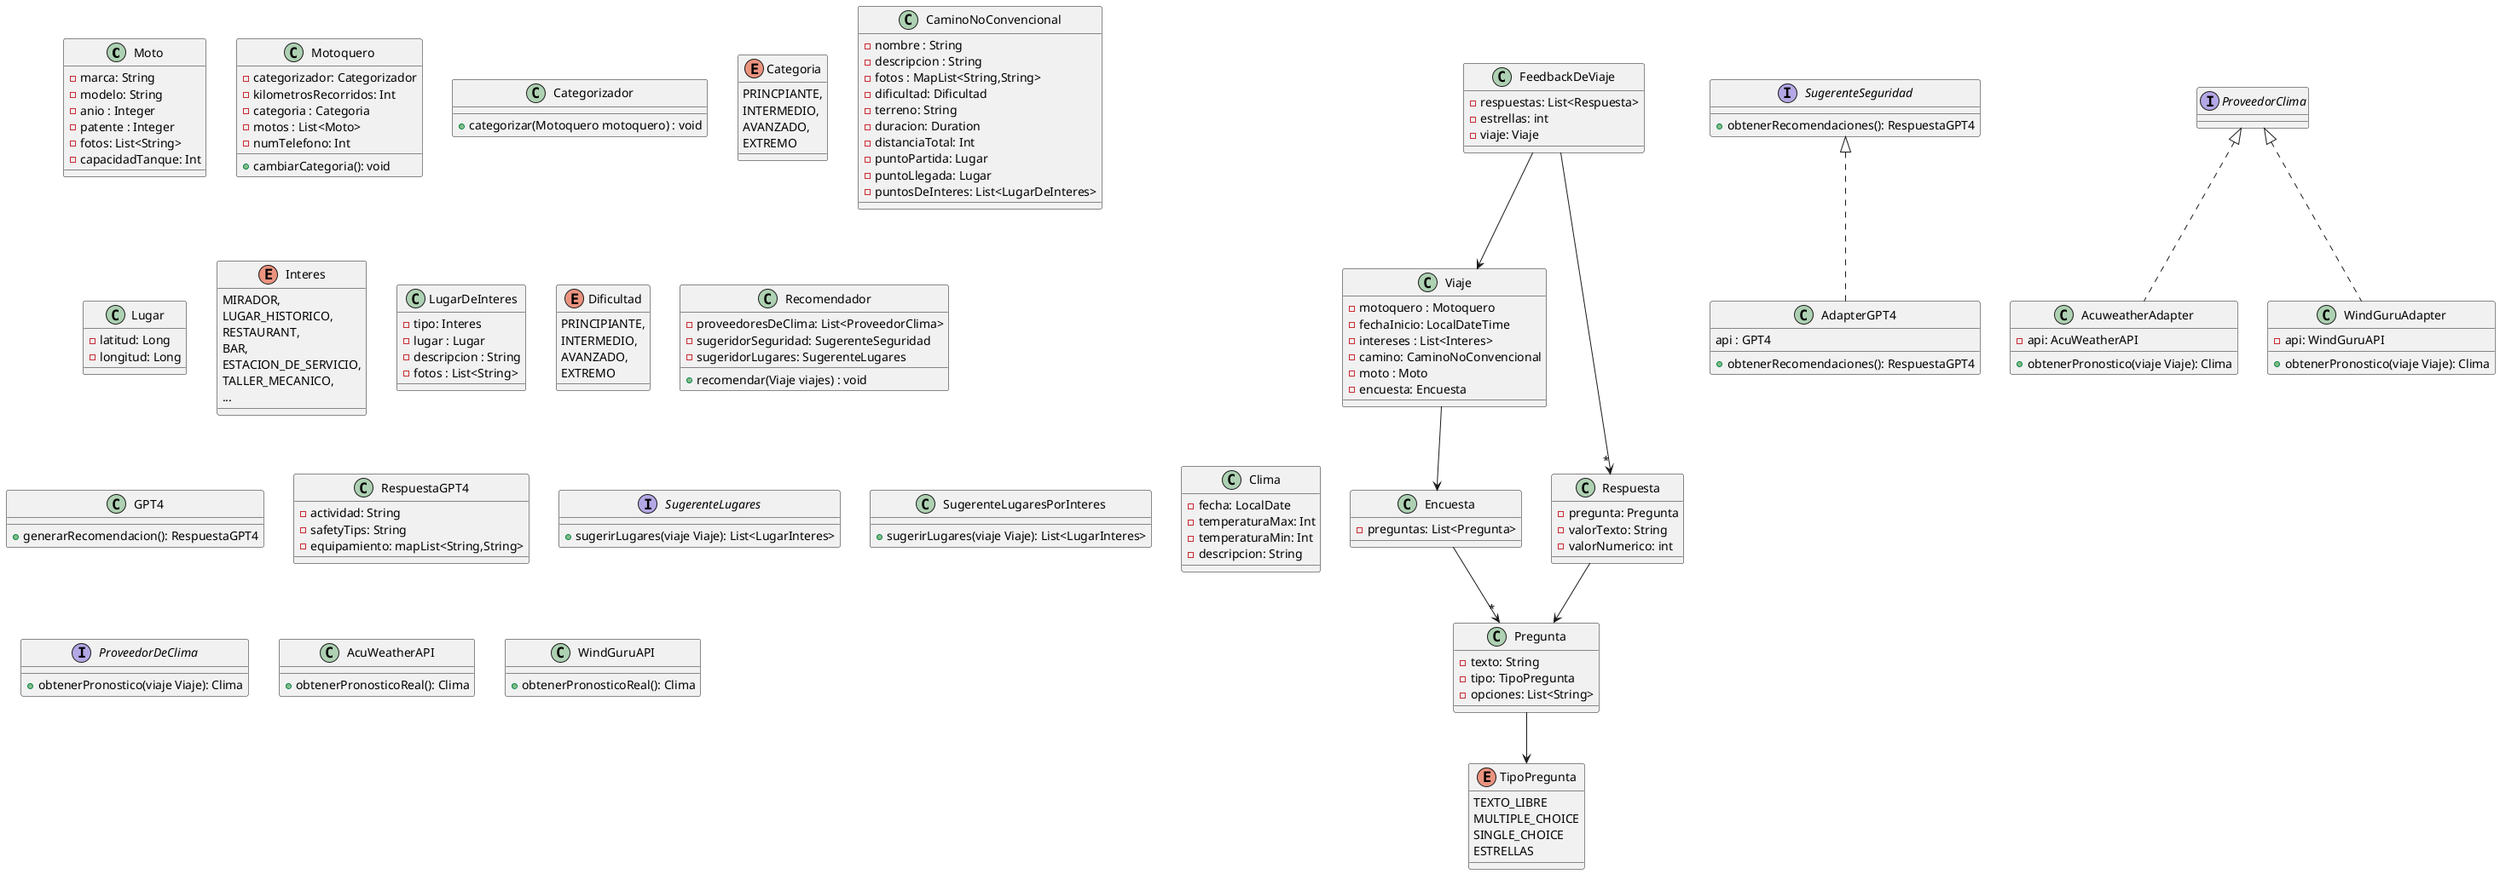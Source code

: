 @startuml mototrack

class Moto{
    - marca: String
    - modelo: String
    - anio : Integer 
    - patente : Integer    
    - fotos: List<String>
    - capacidadTanque: Int
}

class Motoquero{
    - categorizador: Categorizador
    - kilometrosRecorridos: Int
    - categoria : Categoria
    - motos : List<Moto>
    - numTelefono: Int

    + cambiarCategoria(): void
}

class Categorizador{
    + categorizar(Motoquero motoquero) : void
}

enum Categoria{
    PRINCPIANTE,
    INTERMEDIO,
    AVANZADO,
    EXTREMO
}


class CaminoNoConvencional{
    - nombre : String
    - descripcion : String
    - fotos : MapList<String,String>
    - dificultad: Dificultad
    - terreno: String
    - duracion: Duration
    - distanciaTotal: Int
    - puntoPartida: Lugar
    - puntoLlegada: Lugar
    - puntosDeInteres: List<LugarDeInteres>
}

class Lugar{
    - latitud: Long
    - longitud: Long

}

enum Interes{
    MIRADOR,
    LUGAR_HISTORICO,
    RESTAURANT,
    BAR,
    ESTACION_DE_SERVICIO,
    TALLER_MECANICO,
    ...
}


class LugarDeInteres{
    - tipo: Interes
    - lugar : Lugar
    - descripcion : String
    - fotos : List<String>
}

enum Dificultad{
    PRINCIPIANTE,
    INTERMEDIO,
    AVANZADO,
    EXTREMO
}

class Viaje{
    - motoquero : Motoquero
    - fechaInicio: LocalDateTime
    - intereses : List<Interes>
    - camino: CaminoNoConvencional
    - moto : Moto
    - encuesta: Encuesta
}

class Recomendador{
    - proveedoresDeClima: List<ProveedorClima>
    - sugeridorSeguridad: SugerenteSeguridad
    - sugeridorLugares: SugerenteLugares

    + recomendar(Viaje viajes) : void
}

interface SugerenteSeguridad{
    + obtenerRecomendaciones(): RespuestaGPT4
}

class AdapterGPT4 implements SugerenteSeguridad{
    api : GPT4

    + obtenerRecomendaciones(): RespuestaGPT4
}

class GPT4{
    +generarRecomendacion(): RespuestaGPT4
}

class RespuestaGPT4{
    - actividad: String
    - safetyTips: String
    - equipamiento: mapList<String,String>
}

interface SugerenteLugares{
     + sugerirLugares(viaje Viaje): List<LugarInteres>
}

class SugerenteLugaresPorInteres{
    + sugerirLugares(viaje Viaje): List<LugarInteres>
}

class Clima{
    - fecha: LocalDate
    - temperaturaMax: Int
    - temperaturaMin: Int
    - descripcion: String
}

interface ProveedorDeClima{
    + obtenerPronostico(viaje Viaje): Clima
}

class AcuweatherAdapter implements ProveedorClima{
    - api: AcuWeatherAPI
    + obtenerPronostico(viaje Viaje): Clima
}

class AcuWeatherAPI{
    + obtenerPronosticoReal(): Clima
}
class WindGuruAdapter implements ProveedorClima{
    - api: WindGuruAPI
    + obtenerPronostico(viaje Viaje): Clima
}

class WindGuruAPI{
    + obtenerPronosticoReal(): Clima
}

enum TipoPregunta {
  TEXTO_LIBRE
  MULTIPLE_CHOICE
  SINGLE_CHOICE
  ESTRELLAS
}

class Encuesta {
  - preguntas: List<Pregunta>
}

class Pregunta {
  - texto: String
  - tipo: TipoPregunta
  - opciones: List<String>  
}

class FeedbackDeViaje {
  - respuestas: List<Respuesta>
  - estrellas: int
  - viaje: Viaje
}

class Respuesta {
  - pregunta: Pregunta
  - valorTexto: String
  - valorNumerico: int
}

Pregunta --> TipoPregunta
Encuesta --> "*" Pregunta
Viaje --> Encuesta
FeedbackDeViaje --> "*" Respuesta
Respuesta --> Pregunta
FeedbackDeViaje --> Viaje




@enduml